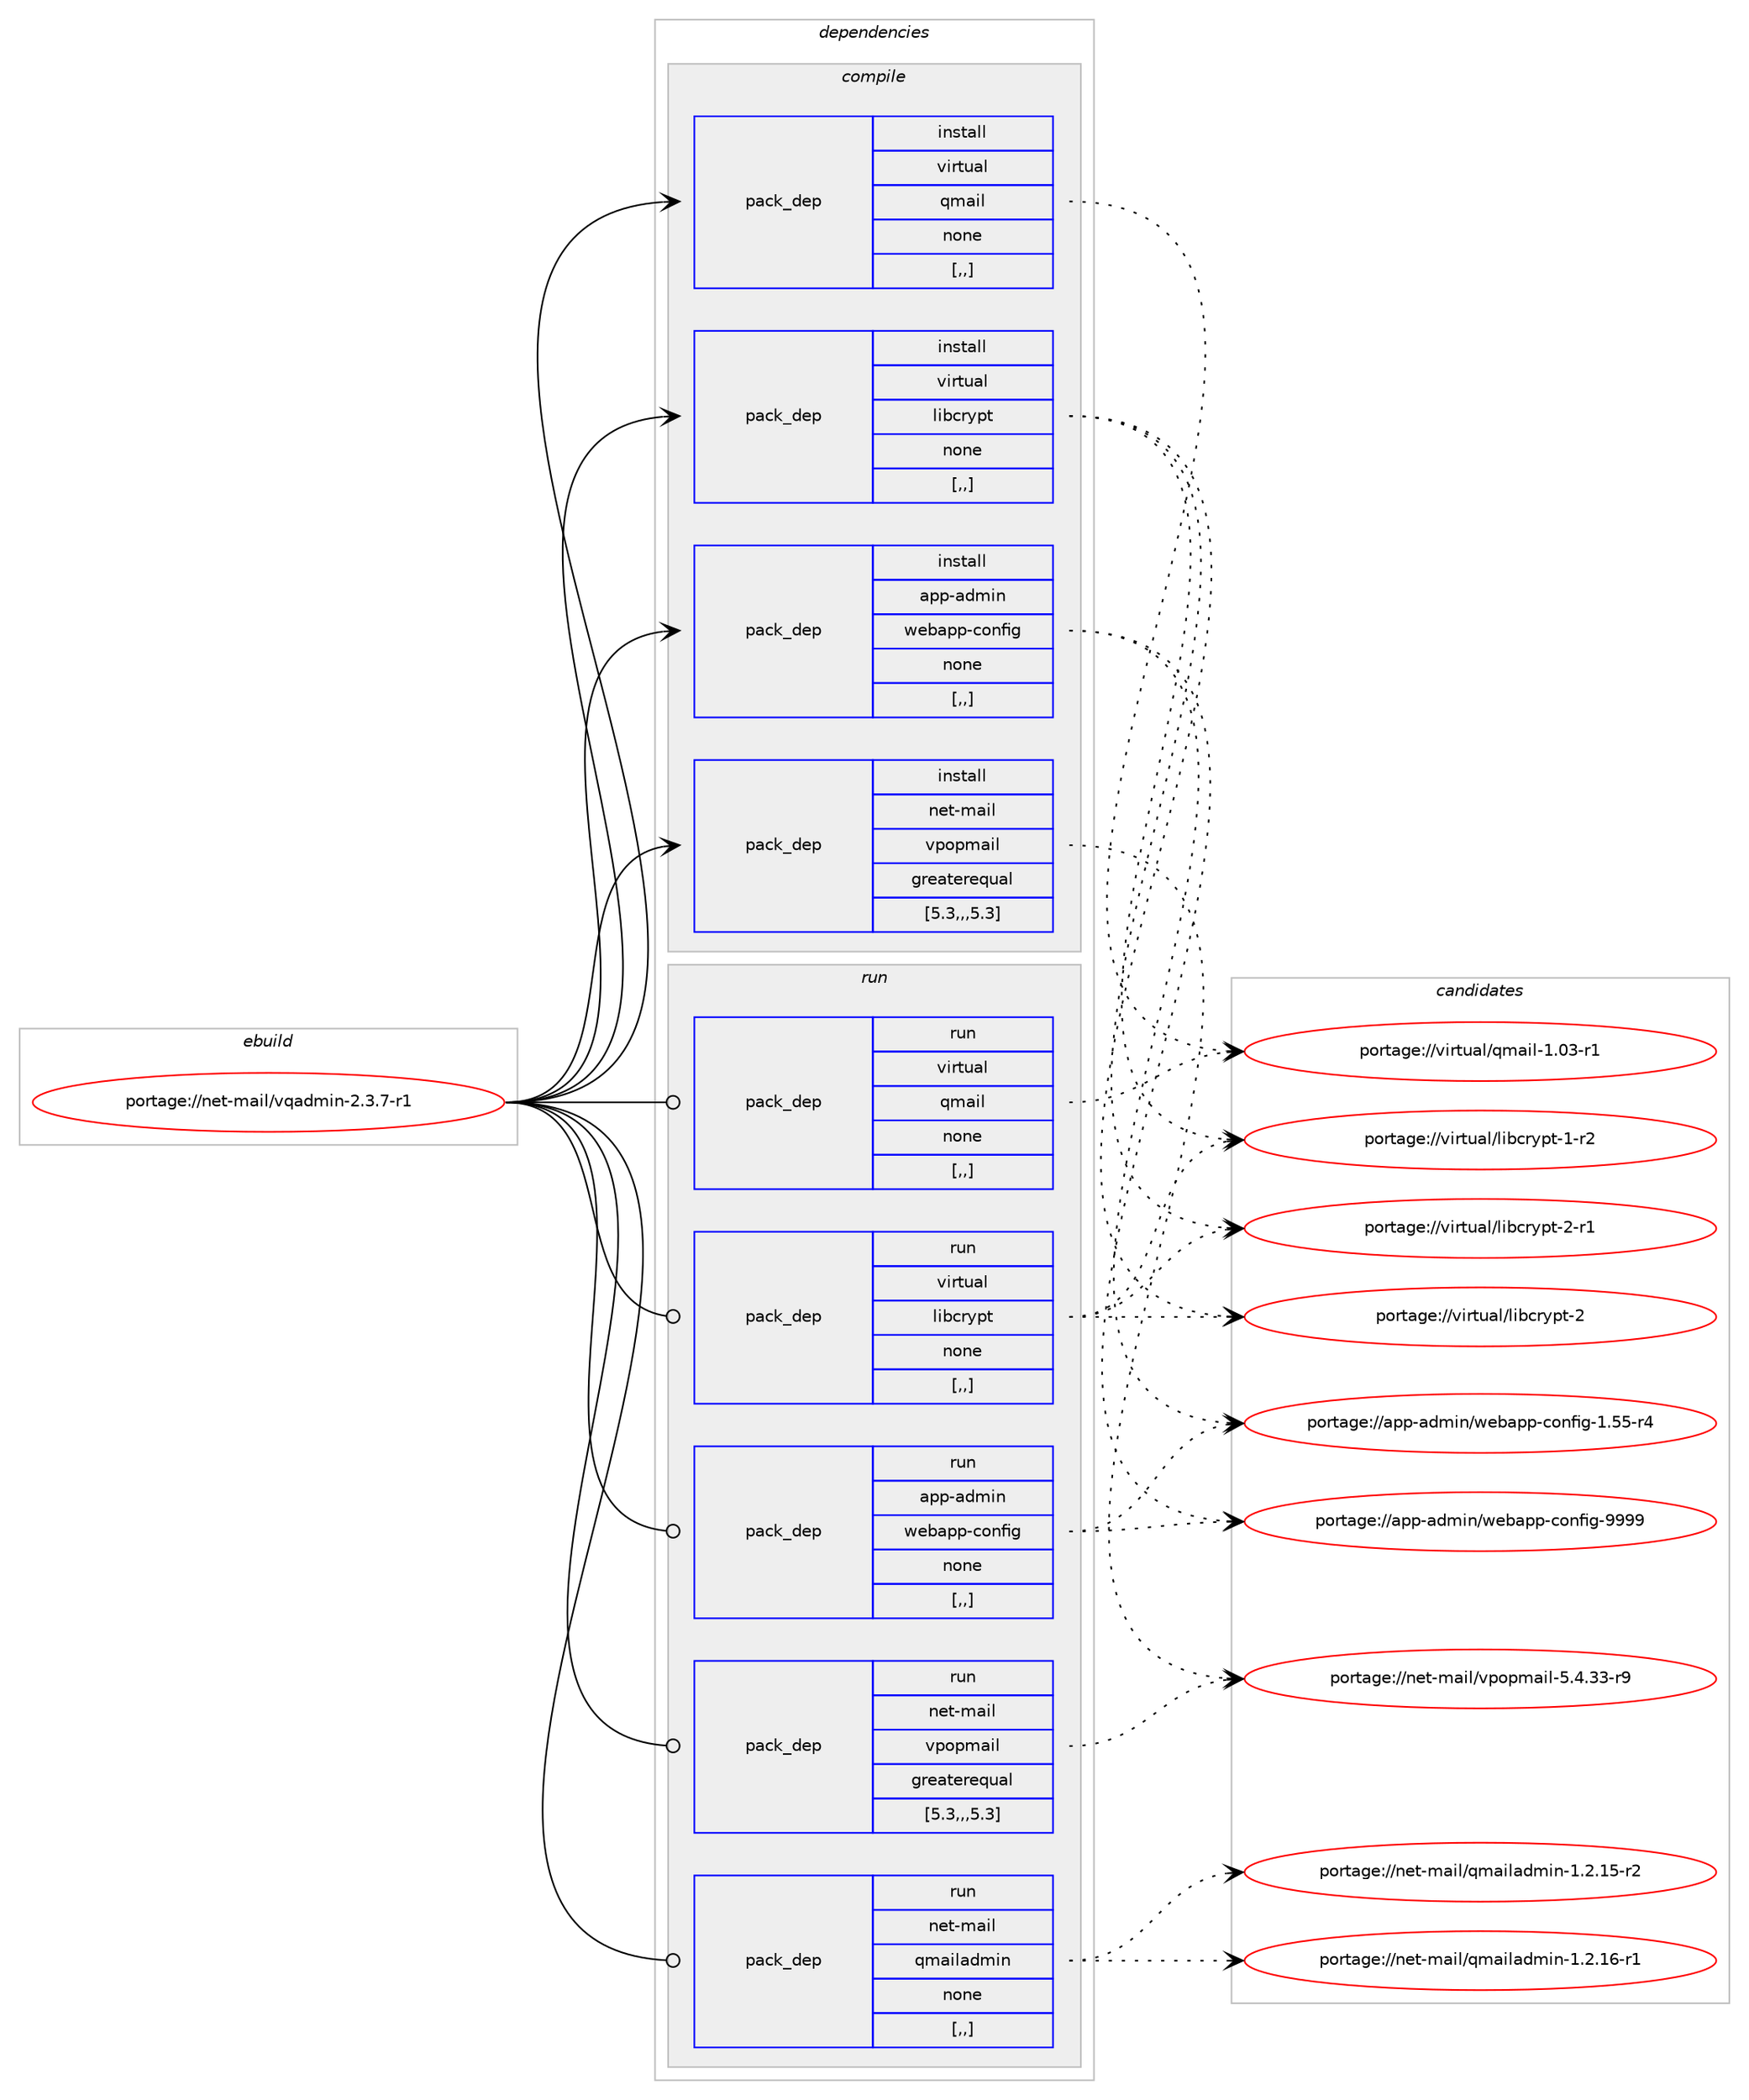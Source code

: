 digraph prolog {

# *************
# Graph options
# *************

newrank=true;
concentrate=true;
compound=true;
graph [rankdir=LR,fontname=Helvetica,fontsize=10,ranksep=1.5];#, ranksep=2.5, nodesep=0.2];
edge  [arrowhead=vee];
node  [fontname=Helvetica,fontsize=10];

# **********
# The ebuild
# **********

subgraph cluster_leftcol {
color=gray;
label=<<i>ebuild</i>>;
id [label="portage://net-mail/vqadmin-2.3.7-r1", color=red, width=4, href="../net-mail/vqadmin-2.3.7-r1.svg"];
}

# ****************
# The dependencies
# ****************

subgraph cluster_midcol {
color=gray;
label=<<i>dependencies</i>>;
subgraph cluster_compile {
fillcolor="#eeeeee";
style=filled;
label=<<i>compile</i>>;
subgraph pack266865 {
dependency364973 [label=<<TABLE BORDER="0" CELLBORDER="1" CELLSPACING="0" CELLPADDING="4" WIDTH="220"><TR><TD ROWSPAN="6" CELLPADDING="30">pack_dep</TD></TR><TR><TD WIDTH="110">install</TD></TR><TR><TD>app-admin</TD></TR><TR><TD>webapp-config</TD></TR><TR><TD>none</TD></TR><TR><TD>[,,]</TD></TR></TABLE>>, shape=none, color=blue];
}
id:e -> dependency364973:w [weight=20,style="solid",arrowhead="vee"];
subgraph pack266866 {
dependency364974 [label=<<TABLE BORDER="0" CELLBORDER="1" CELLSPACING="0" CELLPADDING="4" WIDTH="220"><TR><TD ROWSPAN="6" CELLPADDING="30">pack_dep</TD></TR><TR><TD WIDTH="110">install</TD></TR><TR><TD>net-mail</TD></TR><TR><TD>vpopmail</TD></TR><TR><TD>greaterequal</TD></TR><TR><TD>[5.3,,,5.3]</TD></TR></TABLE>>, shape=none, color=blue];
}
id:e -> dependency364974:w [weight=20,style="solid",arrowhead="vee"];
subgraph pack266867 {
dependency364975 [label=<<TABLE BORDER="0" CELLBORDER="1" CELLSPACING="0" CELLPADDING="4" WIDTH="220"><TR><TD ROWSPAN="6" CELLPADDING="30">pack_dep</TD></TR><TR><TD WIDTH="110">install</TD></TR><TR><TD>virtual</TD></TR><TR><TD>libcrypt</TD></TR><TR><TD>none</TD></TR><TR><TD>[,,]</TD></TR></TABLE>>, shape=none, color=blue];
}
id:e -> dependency364975:w [weight=20,style="solid",arrowhead="vee"];
subgraph pack266868 {
dependency364976 [label=<<TABLE BORDER="0" CELLBORDER="1" CELLSPACING="0" CELLPADDING="4" WIDTH="220"><TR><TD ROWSPAN="6" CELLPADDING="30">pack_dep</TD></TR><TR><TD WIDTH="110">install</TD></TR><TR><TD>virtual</TD></TR><TR><TD>qmail</TD></TR><TR><TD>none</TD></TR><TR><TD>[,,]</TD></TR></TABLE>>, shape=none, color=blue];
}
id:e -> dependency364976:w [weight=20,style="solid",arrowhead="vee"];
}
subgraph cluster_compileandrun {
fillcolor="#eeeeee";
style=filled;
label=<<i>compile and run</i>>;
}
subgraph cluster_run {
fillcolor="#eeeeee";
style=filled;
label=<<i>run</i>>;
subgraph pack266869 {
dependency364977 [label=<<TABLE BORDER="0" CELLBORDER="1" CELLSPACING="0" CELLPADDING="4" WIDTH="220"><TR><TD ROWSPAN="6" CELLPADDING="30">pack_dep</TD></TR><TR><TD WIDTH="110">run</TD></TR><TR><TD>app-admin</TD></TR><TR><TD>webapp-config</TD></TR><TR><TD>none</TD></TR><TR><TD>[,,]</TD></TR></TABLE>>, shape=none, color=blue];
}
id:e -> dependency364977:w [weight=20,style="solid",arrowhead="odot"];
subgraph pack266870 {
dependency364978 [label=<<TABLE BORDER="0" CELLBORDER="1" CELLSPACING="0" CELLPADDING="4" WIDTH="220"><TR><TD ROWSPAN="6" CELLPADDING="30">pack_dep</TD></TR><TR><TD WIDTH="110">run</TD></TR><TR><TD>net-mail</TD></TR><TR><TD>qmailadmin</TD></TR><TR><TD>none</TD></TR><TR><TD>[,,]</TD></TR></TABLE>>, shape=none, color=blue];
}
id:e -> dependency364978:w [weight=20,style="solid",arrowhead="odot"];
subgraph pack266871 {
dependency364979 [label=<<TABLE BORDER="0" CELLBORDER="1" CELLSPACING="0" CELLPADDING="4" WIDTH="220"><TR><TD ROWSPAN="6" CELLPADDING="30">pack_dep</TD></TR><TR><TD WIDTH="110">run</TD></TR><TR><TD>net-mail</TD></TR><TR><TD>vpopmail</TD></TR><TR><TD>greaterequal</TD></TR><TR><TD>[5.3,,,5.3]</TD></TR></TABLE>>, shape=none, color=blue];
}
id:e -> dependency364979:w [weight=20,style="solid",arrowhead="odot"];
subgraph pack266872 {
dependency364980 [label=<<TABLE BORDER="0" CELLBORDER="1" CELLSPACING="0" CELLPADDING="4" WIDTH="220"><TR><TD ROWSPAN="6" CELLPADDING="30">pack_dep</TD></TR><TR><TD WIDTH="110">run</TD></TR><TR><TD>virtual</TD></TR><TR><TD>libcrypt</TD></TR><TR><TD>none</TD></TR><TR><TD>[,,]</TD></TR></TABLE>>, shape=none, color=blue];
}
id:e -> dependency364980:w [weight=20,style="solid",arrowhead="odot"];
subgraph pack266873 {
dependency364981 [label=<<TABLE BORDER="0" CELLBORDER="1" CELLSPACING="0" CELLPADDING="4" WIDTH="220"><TR><TD ROWSPAN="6" CELLPADDING="30">pack_dep</TD></TR><TR><TD WIDTH="110">run</TD></TR><TR><TD>virtual</TD></TR><TR><TD>qmail</TD></TR><TR><TD>none</TD></TR><TR><TD>[,,]</TD></TR></TABLE>>, shape=none, color=blue];
}
id:e -> dependency364981:w [weight=20,style="solid",arrowhead="odot"];
}
}

# **************
# The candidates
# **************

subgraph cluster_choices {
rank=same;
color=gray;
label=<<i>candidates</i>>;

subgraph choice266865 {
color=black;
nodesep=1;
choice97112112459710010910511047119101989711211245991111101021051034557575757 [label="portage://app-admin/webapp-config-9999", color=red, width=4,href="../app-admin/webapp-config-9999.svg"];
choice971121124597100109105110471191019897112112459911111010210510345494653534511452 [label="portage://app-admin/webapp-config-1.55-r4", color=red, width=4,href="../app-admin/webapp-config-1.55-r4.svg"];
dependency364973:e -> choice97112112459710010910511047119101989711211245991111101021051034557575757:w [style=dotted,weight="100"];
dependency364973:e -> choice971121124597100109105110471191019897112112459911111010210510345494653534511452:w [style=dotted,weight="100"];
}
subgraph choice266866 {
color=black;
nodesep=1;
choice11010111645109971051084711811211111210997105108455346524651514511457 [label="portage://net-mail/vpopmail-5.4.33-r9", color=red, width=4,href="../net-mail/vpopmail-5.4.33-r9.svg"];
dependency364974:e -> choice11010111645109971051084711811211111210997105108455346524651514511457:w [style=dotted,weight="100"];
}
subgraph choice266867 {
color=black;
nodesep=1;
choice1181051141161179710847108105989911412111211645504511449 [label="portage://virtual/libcrypt-2-r1", color=red, width=4,href="../virtual/libcrypt-2-r1.svg"];
choice118105114116117971084710810598991141211121164550 [label="portage://virtual/libcrypt-2", color=red, width=4,href="../virtual/libcrypt-2.svg"];
choice1181051141161179710847108105989911412111211645494511450 [label="portage://virtual/libcrypt-1-r2", color=red, width=4,href="../virtual/libcrypt-1-r2.svg"];
dependency364975:e -> choice1181051141161179710847108105989911412111211645504511449:w [style=dotted,weight="100"];
dependency364975:e -> choice118105114116117971084710810598991141211121164550:w [style=dotted,weight="100"];
dependency364975:e -> choice1181051141161179710847108105989911412111211645494511450:w [style=dotted,weight="100"];
}
subgraph choice266868 {
color=black;
nodesep=1;
choice11810511411611797108471131099710510845494648514511449 [label="portage://virtual/qmail-1.03-r1", color=red, width=4,href="../virtual/qmail-1.03-r1.svg"];
dependency364976:e -> choice11810511411611797108471131099710510845494648514511449:w [style=dotted,weight="100"];
}
subgraph choice266869 {
color=black;
nodesep=1;
choice97112112459710010910511047119101989711211245991111101021051034557575757 [label="portage://app-admin/webapp-config-9999", color=red, width=4,href="../app-admin/webapp-config-9999.svg"];
choice971121124597100109105110471191019897112112459911111010210510345494653534511452 [label="portage://app-admin/webapp-config-1.55-r4", color=red, width=4,href="../app-admin/webapp-config-1.55-r4.svg"];
dependency364977:e -> choice97112112459710010910511047119101989711211245991111101021051034557575757:w [style=dotted,weight="100"];
dependency364977:e -> choice971121124597100109105110471191019897112112459911111010210510345494653534511452:w [style=dotted,weight="100"];
}
subgraph choice266870 {
color=black;
nodesep=1;
choice1101011164510997105108471131099710510897100109105110454946504649544511449 [label="portage://net-mail/qmailadmin-1.2.16-r1", color=red, width=4,href="../net-mail/qmailadmin-1.2.16-r1.svg"];
choice1101011164510997105108471131099710510897100109105110454946504649534511450 [label="portage://net-mail/qmailadmin-1.2.15-r2", color=red, width=4,href="../net-mail/qmailadmin-1.2.15-r2.svg"];
dependency364978:e -> choice1101011164510997105108471131099710510897100109105110454946504649544511449:w [style=dotted,weight="100"];
dependency364978:e -> choice1101011164510997105108471131099710510897100109105110454946504649534511450:w [style=dotted,weight="100"];
}
subgraph choice266871 {
color=black;
nodesep=1;
choice11010111645109971051084711811211111210997105108455346524651514511457 [label="portage://net-mail/vpopmail-5.4.33-r9", color=red, width=4,href="../net-mail/vpopmail-5.4.33-r9.svg"];
dependency364979:e -> choice11010111645109971051084711811211111210997105108455346524651514511457:w [style=dotted,weight="100"];
}
subgraph choice266872 {
color=black;
nodesep=1;
choice1181051141161179710847108105989911412111211645504511449 [label="portage://virtual/libcrypt-2-r1", color=red, width=4,href="../virtual/libcrypt-2-r1.svg"];
choice118105114116117971084710810598991141211121164550 [label="portage://virtual/libcrypt-2", color=red, width=4,href="../virtual/libcrypt-2.svg"];
choice1181051141161179710847108105989911412111211645494511450 [label="portage://virtual/libcrypt-1-r2", color=red, width=4,href="../virtual/libcrypt-1-r2.svg"];
dependency364980:e -> choice1181051141161179710847108105989911412111211645504511449:w [style=dotted,weight="100"];
dependency364980:e -> choice118105114116117971084710810598991141211121164550:w [style=dotted,weight="100"];
dependency364980:e -> choice1181051141161179710847108105989911412111211645494511450:w [style=dotted,weight="100"];
}
subgraph choice266873 {
color=black;
nodesep=1;
choice11810511411611797108471131099710510845494648514511449 [label="portage://virtual/qmail-1.03-r1", color=red, width=4,href="../virtual/qmail-1.03-r1.svg"];
dependency364981:e -> choice11810511411611797108471131099710510845494648514511449:w [style=dotted,weight="100"];
}
}

}
